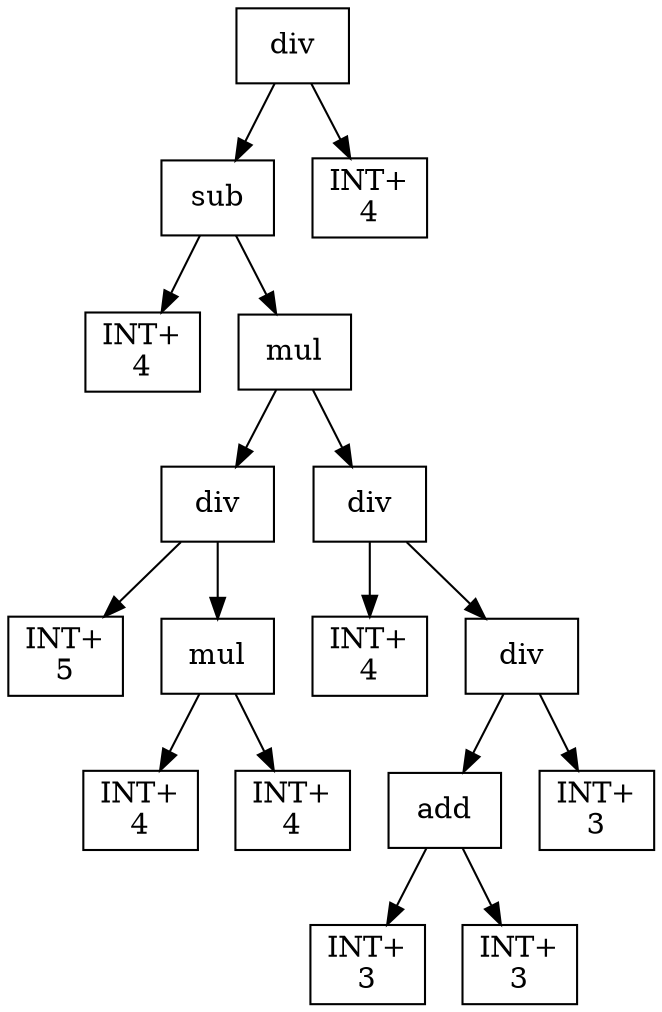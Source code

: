 digraph expr {
  node [shape=box];
  n1 [label="div"];
  n2 [label="sub"];
  n3 [label="INT+\n4"];
  n4 [label="mul"];
  n5 [label="div"];
  n6 [label="INT+\n5"];
  n7 [label="mul"];
  n8 [label="INT+\n4"];
  n9 [label="INT+\n4"];
  n7 -> n8;
  n7 -> n9;
  n5 -> n6;
  n5 -> n7;
  n10 [label="div"];
  n11 [label="INT+\n4"];
  n12 [label="div"];
  n13 [label="add"];
  n14 [label="INT+\n3"];
  n15 [label="INT+\n3"];
  n13 -> n14;
  n13 -> n15;
  n16 [label="INT+\n3"];
  n12 -> n13;
  n12 -> n16;
  n10 -> n11;
  n10 -> n12;
  n4 -> n5;
  n4 -> n10;
  n2 -> n3;
  n2 -> n4;
  n17 [label="INT+\n4"];
  n1 -> n2;
  n1 -> n17;
}